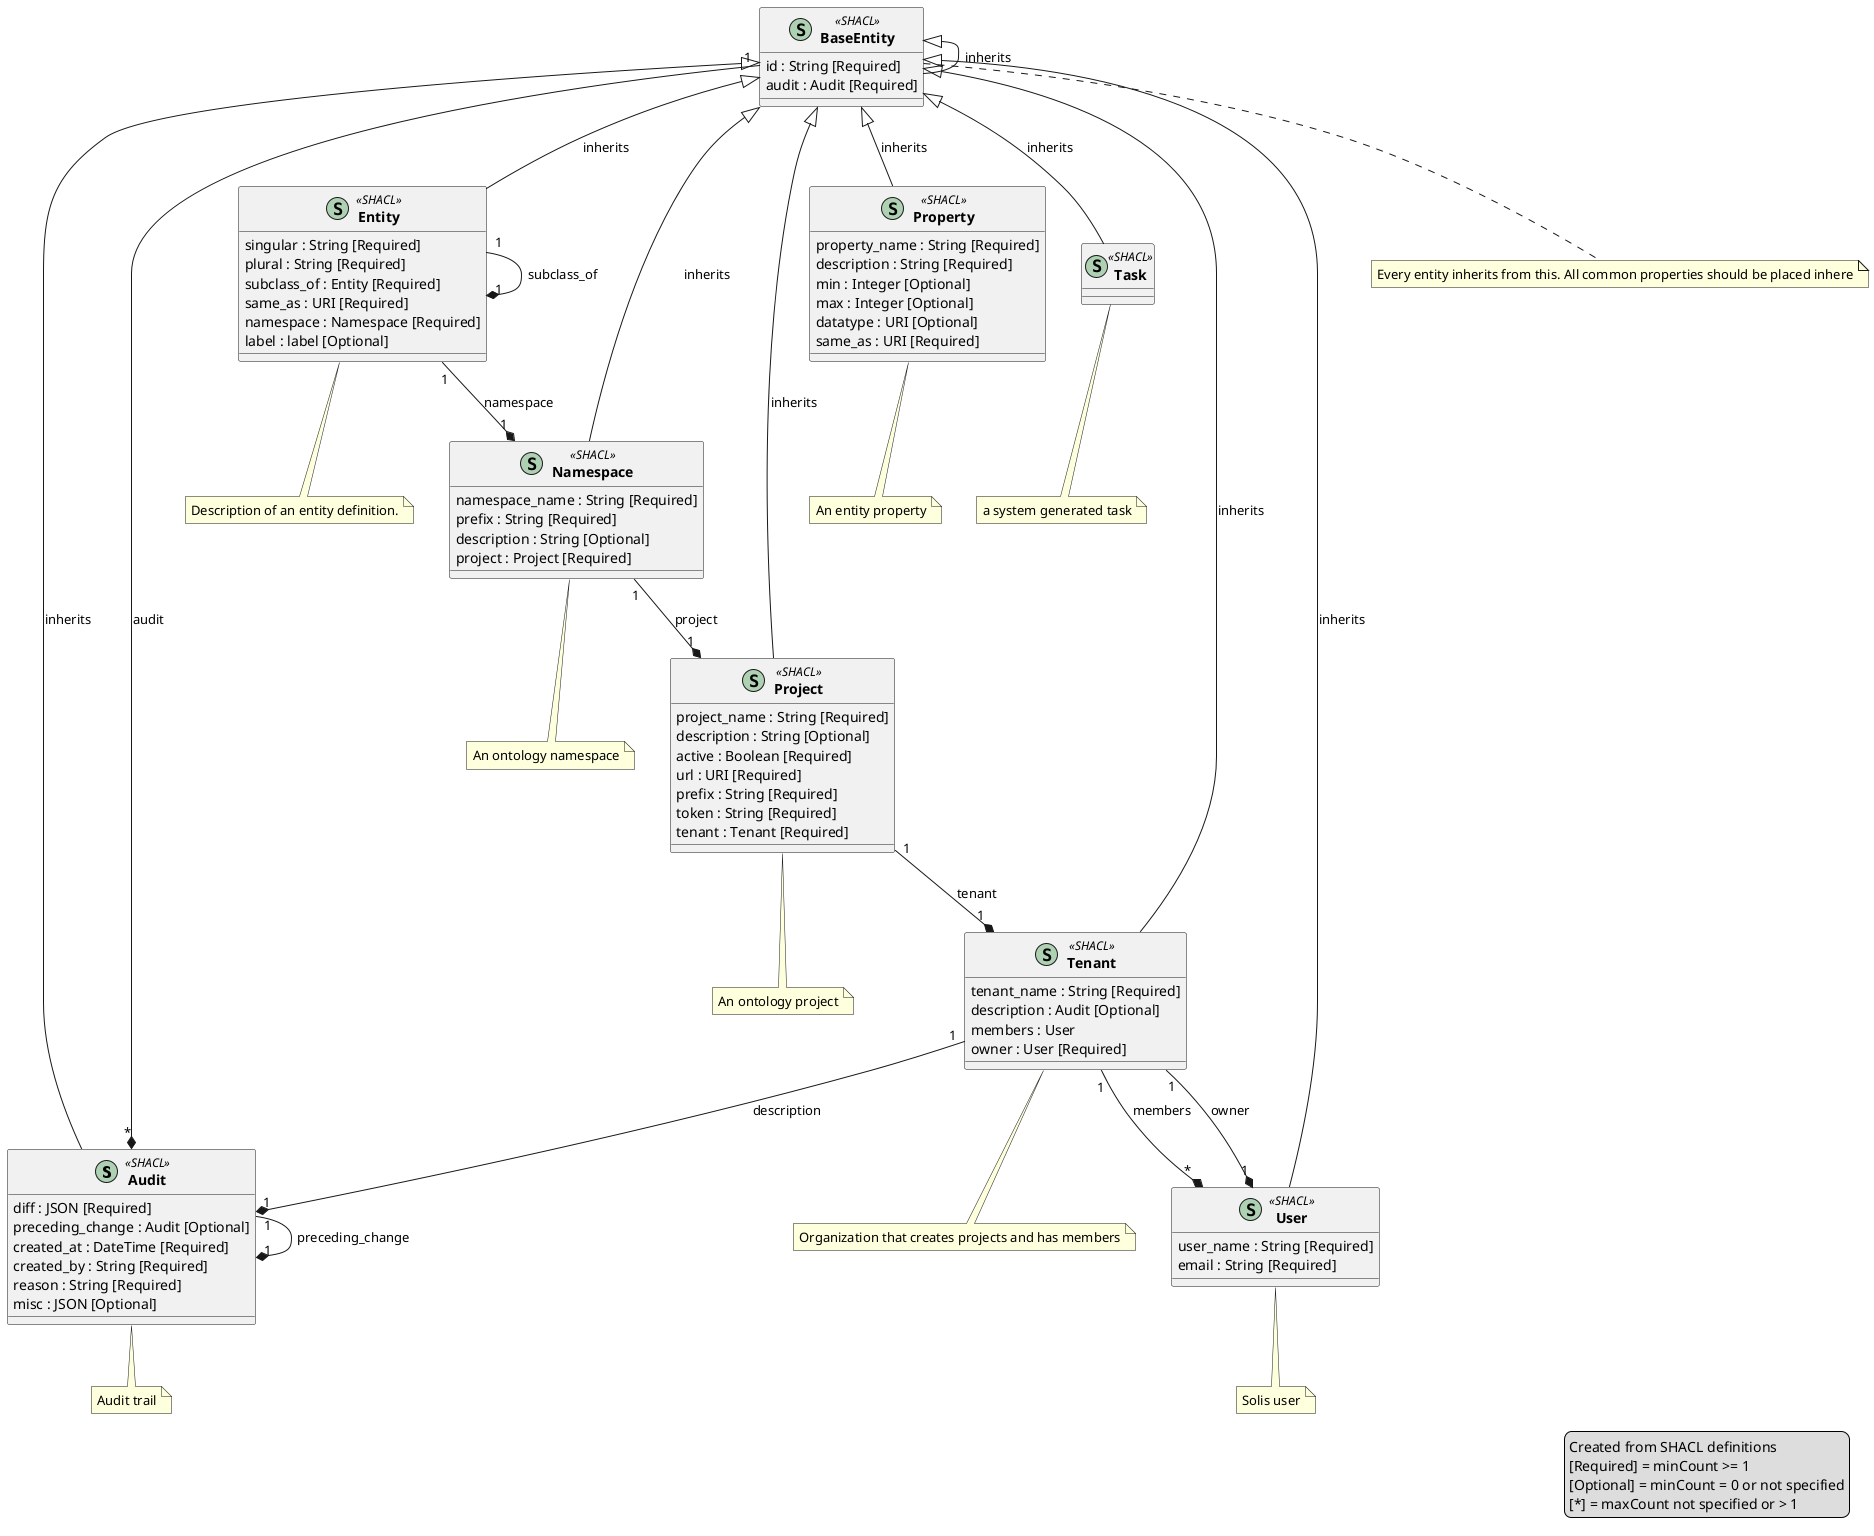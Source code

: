 @startuml

skinparam classAttributeIconSize 0
skinparam classFontStyle bold
skinparam classFontName Arial

class Audit << (S,#ADD1B2) SHACL >> {
  ' Delta of the change
  diff : JSON [Required]
  ' This change follows after change
  preceding_change : Audit [Optional]
  ' When was the change initiated
  created_at : DateTime [Required]
  ' Who initiated the change
  created_by : String [Required]
  ' Why was the change created. one off create, update, delete
  reason : String [Required]
  ' useful other data
  misc : JSON [Optional]
}
note bottom of Audit
  Audit trail
end note

class Entity << (S,#ADD1B2) SHACL >> {
  ' Entity name
  singular : String [Required]
  ' Plural name for entity
  plural : String [Required]
  ' Entity inherits from
  subclass_of : Entity [Required]
  ' Context is the same as
  same_as : URI [Required]
  ' Entities belonging to this namespace
  namespace : Namespace [Required]
  ' Label used in UI component
  label : label [Optional]
}
note bottom of Entity
  Description of an entity definition.
end note

class Namespace << (S,#ADD1B2) SHACL >> {
  ' Namespace name
  namespace_name : String [Required]
  ' Namespace prefix
  prefix : String [Required]
  ' Description of the namespace
  description : String [Optional]
  ' The project the namespace belongs to
  project : Project [Required]
}
note bottom of Namespace
  An ontology namespace
end note

class Project << (S,#ADD1B2) SHACL >> {
  ' Project name
  project_name : String [Required]
  ' Description of the project
  description : String [Optional]
  ' Is project enabled
  active : Boolean [Required]
  ' Project api url
  url : URI [Required]
  ' Project url prefix
  prefix : String [Required]
  ' api bearer token
  token : String [Required]
  ' Owner of the project
  tenant : Tenant [Required]
}
note bottom of Project
  An ontology project
end note

class Property << (S,#ADD1B2) SHACL >> {
  ' name of the property
  property_name : String [Required]
  ' description of the property
  description : String [Required]
  ' minimum cardinality
  min : Integer [Optional]
  ' maximum cardinality
  max : Integer [Optional]
  ' data type of the property
  datatype : URI [Optional]
  ' same as the referenced Context
  same_as : URI [Required]
}
note bottom of Property
  An entity property
end note

class Task << (S,#ADD1B2) SHACL >> {
}
note bottom of Task
  a system generated task
end note

class Tenant << (S,#ADD1B2) SHACL >> {
  ' Tenant name
  tenant_name : String [Required]
  ' Bio of the tenant
  description : Audit [Optional]
  ' User that is a member of a tenant
  members : User
  ' Owner of the tenant
  owner : User [Required]
}
note bottom of Tenant
  Organization that creates projects and has members
end note

class User << (S,#ADD1B2) SHACL >> {
  ' User name
  user_name : String [Required]
  ' Email of the user
  email : String [Required]
}
note bottom of User
  Solis user
end note

class BaseEntity << (S,#ADD1B2) SHACL >> {
  ' unique record identifier with an ontology
  id : String [Required]
  ' audit trail
  audit : Audit [Required]
}
note bottom of BaseEntity
  Every entity inherits from this. All common properties should be placed inhere
end note

BaseEntity <|-- Audit : inherits
BaseEntity <|-- Entity : inherits
BaseEntity <|-- Namespace : inherits
BaseEntity <|-- Project : inherits
BaseEntity <|-- Property : inherits
BaseEntity <|-- Task : inherits
BaseEntity <|-- Tenant : inherits
BaseEntity <|-- User : inherits
BaseEntity <|-- BaseEntity : inherits
Audit "1" --* "1" Audit : preceding_change
Entity "1" --* "1" Entity : subclass_of
Entity "1" --* "1" Namespace : namespace
Namespace "1" --* "1" Project : project
Project "1" --* "1" Tenant : tenant
Tenant "1" --* "1" Audit : description
Tenant "1" --* "*" User : members
Tenant "1" --* "1" User : owner
BaseEntity "1" --* "*" Audit : audit

legend right
  Created from SHACL definitions
  [Required] = minCount >= 1
  [Optional] = minCount = 0 or not specified
  [*] = maxCount not specified or > 1
end legend

@enduml
